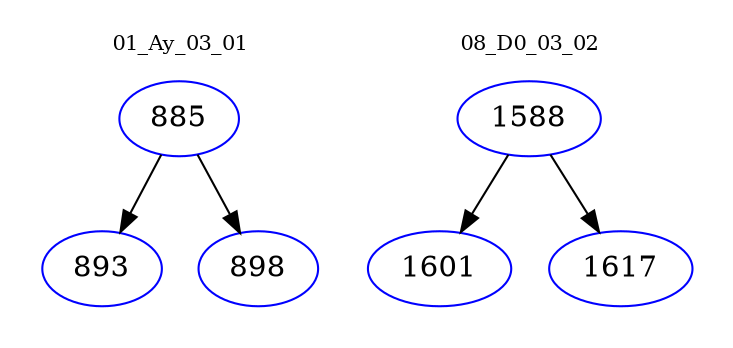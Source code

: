 digraph{
subgraph cluster_0 {
color = white
label = "01_Ay_03_01";
fontsize=10;
T0_885 [label="885", color="blue"]
T0_885 -> T0_893 [color="black"]
T0_893 [label="893", color="blue"]
T0_885 -> T0_898 [color="black"]
T0_898 [label="898", color="blue"]
}
subgraph cluster_1 {
color = white
label = "08_D0_03_02";
fontsize=10;
T1_1588 [label="1588", color="blue"]
T1_1588 -> T1_1601 [color="black"]
T1_1601 [label="1601", color="blue"]
T1_1588 -> T1_1617 [color="black"]
T1_1617 [label="1617", color="blue"]
}
}
